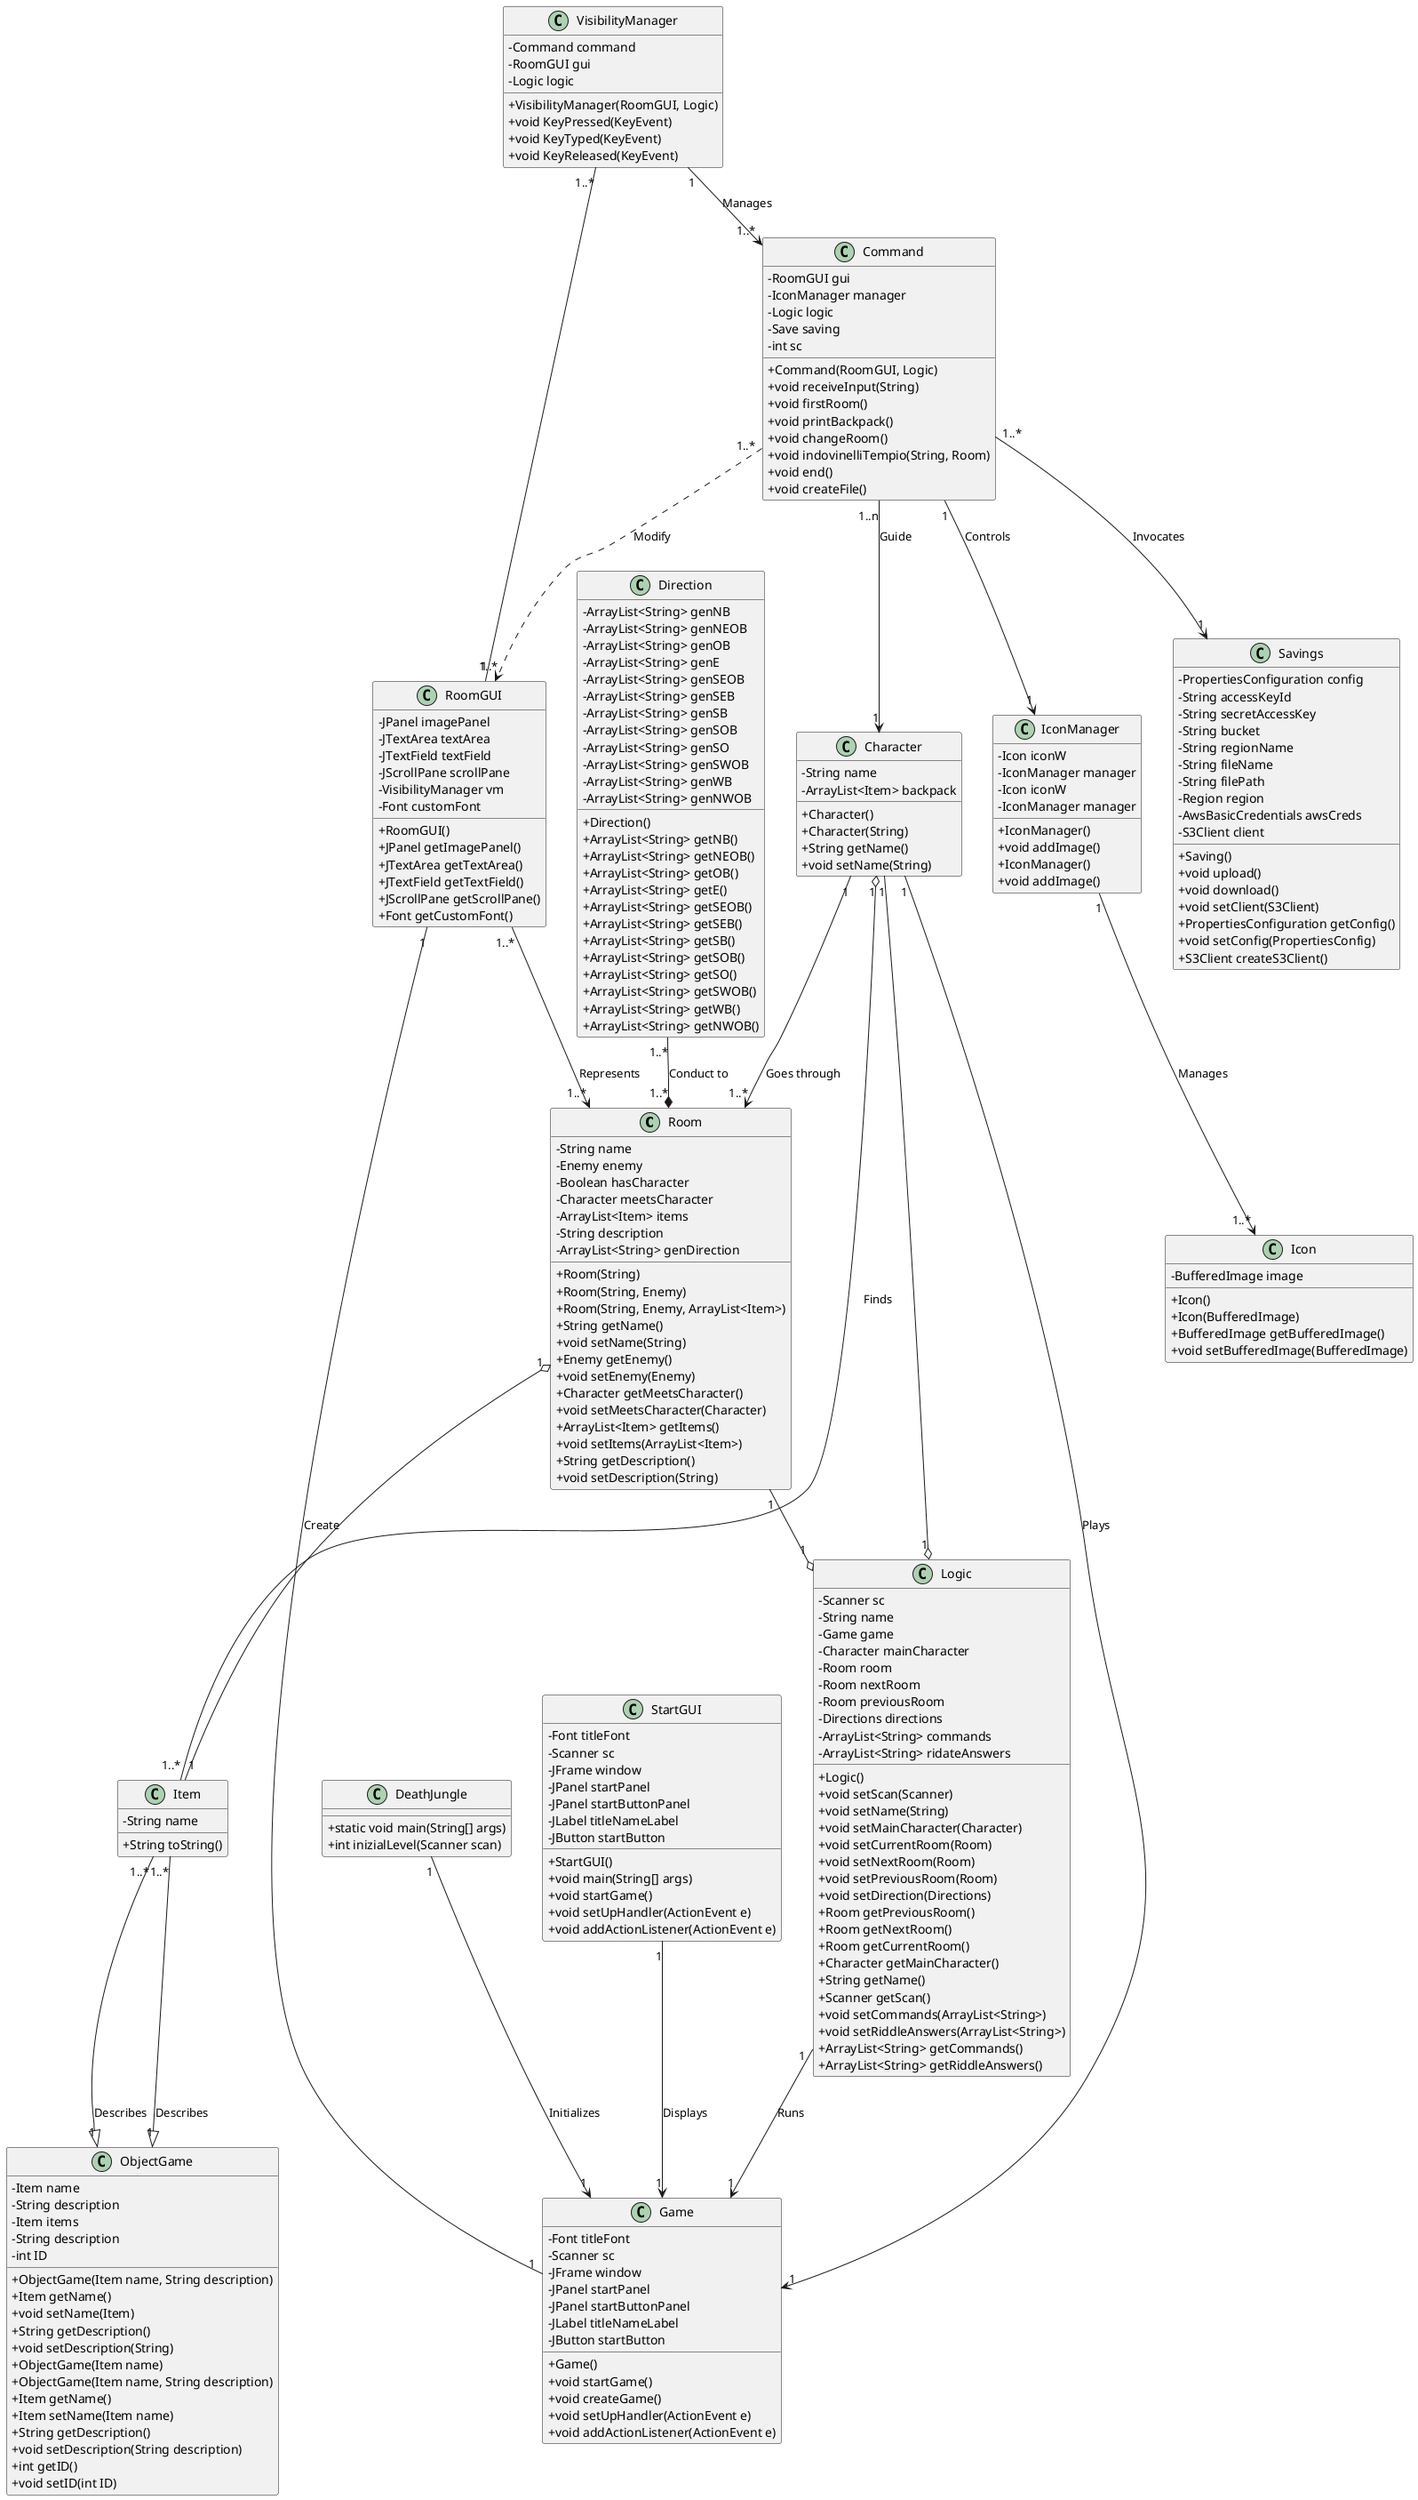 @startuml
skinparam classAttributeIconSize 0

class Room {
  - String name
  - Enemy enemy
  - Boolean hasCharacter
  - Character meetsCharacter
  - ArrayList<Item> items
  - String description
  - ArrayList<String> genDirection
  + Room(String)
  + Room(String, Enemy)
  + Room(String, Enemy, ArrayList<Item>)
  + String getName()
  + void setName(String)
  + Enemy getEnemy()
  + void setEnemy(Enemy)
  + Character getMeetsCharacter()
  + void setMeetsCharacter(Character)
  + ArrayList<Item> getItems()
  + void setItems(ArrayList<Item>)
  + String getDescription()
  + void setDescription(String)
}

class Direction {
  - ArrayList<String> genNB
  - ArrayList<String> genNEOB
  - ArrayList<String> genOB
  - ArrayList<String> genE
  - ArrayList<String> genSEOB
  - ArrayList<String> genSEB
  - ArrayList<String> genSB
  - ArrayList<String> genSOB
  - ArrayList<String> genSO
  - ArrayList<String> genSWOB
  - ArrayList<String> genWB
  - ArrayList<String> genNWOB
  + Direction()
  + ArrayList<String> getNB()
  + ArrayList<String> getNEOB()
  + ArrayList<String> getOB()
  + ArrayList<String> getE()
  + ArrayList<String> getSEOB()
  + ArrayList<String> getSEB()
  + ArrayList<String> getSB()
  + ArrayList<String> getSOB()
  + ArrayList<String> getSO()
  + ArrayList<String> getSWOB()
  + ArrayList<String> getWB()
  + ArrayList<String> getNWOB()
}

class Character {
  - String name
  - ArrayList<Item> backpack
  + Character()
  + Character(String)
  + String getName()
  + void setName(String)
}

class Item {
  - String name
  + String toString()
}

class Command {
  - RoomGUI gui
  - IconManager manager
  - Logic logic
  - Save saving
  - int sc
  + Command(RoomGUI, Logic)
  + void receiveInput(String)
  + void firstRoom()
  + void printBackpack()
  + void changeRoom()
  + void indovinelliTempio(String, Room)
  + void end()
  + void createFile()
}

class RoomGUI {
  - JPanel imagePanel
  - JTextArea textArea
  - JTextField textField
  - JScrollPane scrollPane
  - VisibilityManager vm
  - Font customFont
  + RoomGUI()
  + JPanel getImagePanel()
  + JTextArea getTextArea()
  + JTextField getTextField()
  + JScrollPane getScrollPane()
  + Font getCustomFont()
}

class VisibilityManager {
  - Command command
  - RoomGUI gui
  - Logic logic
  + VisibilityManager(RoomGUI, Logic)
  + void KeyPressed(KeyEvent)
  + void KeyTyped(KeyEvent)
  + void KeyReleased(KeyEvent)
}

class IconManager {
  - Icon iconW
  - IconManager manager
  + IconManager()
  + void addImage()
}

class Game {
  - Font titleFont
  - Scanner sc
  - JFrame window
  - JPanel startPanel
  - JPanel startButtonPanel
  - JLabel titleNameLabel
  - JButton startButton
  + Game()
  + void startGame()
  + void createGame()
  + void setUpHandler(ActionEvent e)
  + void addActionListener(ActionEvent e)
}

class DeathJungle {
  + static void main(String[] args)
  + int inizialLevel(Scanner scan)
}

class ObjectGame {
  - Item name
  - String description
  + ObjectGame(Item name, String description)
  + Item getName()
  + void setName(Item)
  + String getDescription()
  + void setDescription(String)
}

class Logic {
  - Scanner sc
  - String name
  - Game game
  - Character mainCharacter
  - Room room
  - Room nextRoom
  - Room previousRoom
  - Directions directions
  - ArrayList<String> commands
  - ArrayList<String> ridateAnswers
  + Logic()
  + void setScan(Scanner)
  + void setName(String)
  + void setMainCharacter(Character)
  + void setCurrentRoom(Room)
  + void setNextRoom(Room)
  + void setPreviousRoom(Room)
  + void setDirection(Directions)
  + Room getPreviousRoom()
  + Room getNextRoom()
  + Room getCurrentRoom()
  + Character getMainCharacter()
  + String getName()
  + Scanner getScan()
  + void setCommands(ArrayList<String>)
  + void setRiddleAnswers(ArrayList<String>)
  + ArrayList<String> getCommands()
  + ArrayList<String> getRiddleAnswers()
}

class StartGUI {
  - Font titleFont
  - Scanner sc
  - JFrame window
  - JPanel startPanel
  - JPanel startButtonPanel
  - JLabel titleNameLabel
  - JButton startButton
  + StartGUI()
  + void main(String[] args)
  + void startGame()
  + void setUpHandler(ActionEvent e)
  + void addActionListener(ActionEvent e)
}

class Savings {
  - PropertiesConfiguration config
  - String accessKeyId
  - String secretAccessKey
  - String bucket
  - String regionName
  - String fileName 
  - String filePath 
  - Region region
  - AwsBasicCredentials awsCreds
  - S3Client client
  + Saving()
  + void upload()
  + void download()
  + void setClient(S3Client)
  + PropertiesConfiguration getConfig()
  + void setConfig(PropertiesConfig)
  + S3Client createS3Client()
}

class Icon {
  - BufferedImage image
  + Icon()
  + Icon(BufferedImage)
  + BufferedImage getBufferedImage()
  + void setBufferedImage(BufferedImage)
}

class IconManager {
  - Icon iconW
  - IconManager manager
  + IconManager()
  + void addImage()
}

class ObjectGame {
    - Item items
    - String description 
    - int ID 
    + ObjectGame(Item name)
    + ObjectGame(Item name, String description)
    + Item getName()
    + Item setName(Item name)
    + String getDescription()
    + void setDescription(String description)
    + int getID()
    + void setID(int ID)

}

VisibilityManager "1" --> "1..*" Command : Manages
Command "1..n" --> "1" Character : Guide
Character "1" --> "1..*" Room: Goes through
Character "1" o-- "1..*" Item: Finds
Character "1" --> "1" Game : Plays
Item "1..*" --|> "1" ObjectGame : Describes
Logic "1" --> "1" Game: Runs

DeathJungle "1" --> "1" Game : Initializes
Room "1" --o "1" Logic
Room "1" o-- "1" Item
RoomGUI "1" --- "1" Game : Create
Character "1" --o "1" Logic
IconManager "1" --> "1..*" Icon : Manages
ObjectGame "1" <|-- "1..*" Item : Describes
RoomGUI "1..*" --> "1..*" Room : Represents
Command "1" --> "1" IconManager : Controls
Direction "1..*" --* "1..*" Room : Conduct to
Command "1..*" --> "1" Savings : Invocates
Command "1..*" ..> "1..*" RoomGUI : Modify
StartGUI "1" --> "1" Game : Displays
VisibilityManager "1..*" --- "1" RoomGUI
@enduml